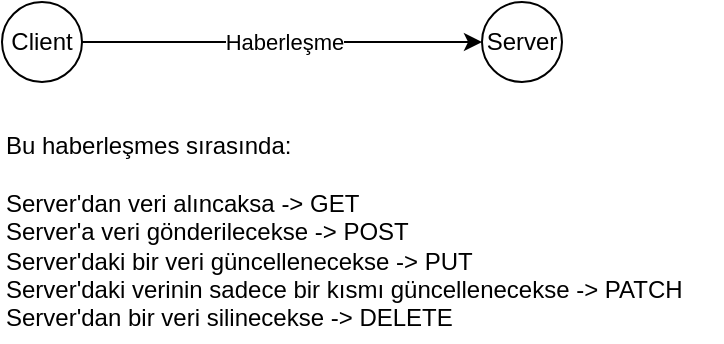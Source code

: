<mxfile>
    <diagram id="joGvvnsFAH03o1QAHjlY" name="Page-1">
        <mxGraphModel dx="441" dy="361" grid="1" gridSize="10" guides="1" tooltips="1" connect="1" arrows="1" fold="1" page="1" pageScale="1" pageWidth="850" pageHeight="1100" math="0" shadow="0">
            <root>
                <mxCell id="0"/>
                <mxCell id="1" parent="0"/>
                <mxCell id="4" style="edgeStyle=none;html=1;exitX=1;exitY=0.5;exitDx=0;exitDy=0;entryX=0;entryY=0.5;entryDx=0;entryDy=0;" edge="1" parent="1" source="2" target="3">
                    <mxGeometry relative="1" as="geometry"/>
                </mxCell>
                <mxCell id="5" value="Haberleşme" style="edgeLabel;html=1;align=center;verticalAlign=middle;resizable=0;points=[];" vertex="1" connectable="0" parent="4">
                    <mxGeometry x="0.006" relative="1" as="geometry">
                        <mxPoint as="offset"/>
                    </mxGeometry>
                </mxCell>
                <mxCell id="2" value="Client" style="ellipse;whiteSpace=wrap;html=1;aspect=fixed;" vertex="1" parent="1">
                    <mxGeometry x="40" y="40" width="40" height="40" as="geometry"/>
                </mxCell>
                <mxCell id="3" value="Server" style="ellipse;whiteSpace=wrap;html=1;aspect=fixed;" vertex="1" parent="1">
                    <mxGeometry x="280" y="40" width="40" height="40" as="geometry"/>
                </mxCell>
                <mxCell id="6" value="Bu haberleşmes sırasında:&lt;div&gt;&lt;br&gt;&lt;/div&gt;&lt;div&gt;Server&#39;dan veri alıncaksa -&amp;gt; GET&lt;/div&gt;&lt;div&gt;Server&#39;a veri gönderilecekse -&amp;gt; POST&lt;/div&gt;&lt;div&gt;Server&#39;daki bir veri güncellenecekse -&amp;gt; PUT&lt;/div&gt;&lt;div&gt;Server&#39;daki verinin sadece bir kısmı güncellenecekse -&amp;gt; PATCH&lt;/div&gt;&lt;div&gt;Server&#39;dan bir veri silinecekse -&amp;gt; DELETE&lt;/div&gt;" style="text;html=1;align=left;verticalAlign=middle;resizable=0;points=[];autosize=1;strokeColor=none;fillColor=none;" vertex="1" parent="1">
                    <mxGeometry x="40" y="100" width="360" height="110" as="geometry"/>
                </mxCell>
            </root>
        </mxGraphModel>
    </diagram>
</mxfile>